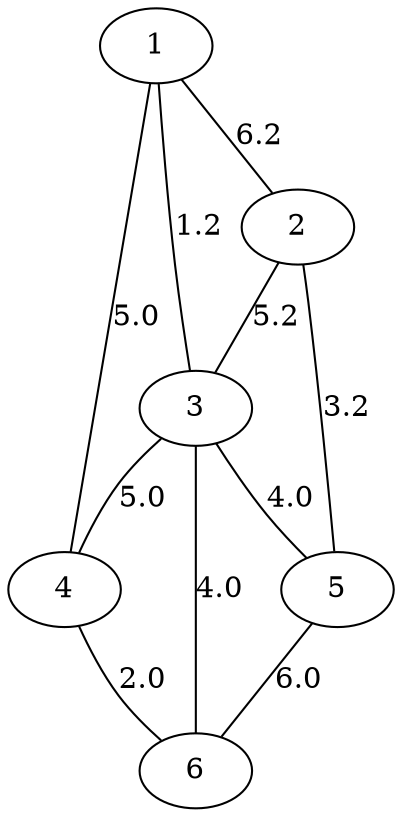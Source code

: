 digraph g {
	1->2 [label=6.2 arrowhead=none]
	1->3 [label=1.2 arrowhead=none]
	1->4 [label=5.0 arrowhead=none]
	2->3 [label=5.2 arrowhead=none]
	2->5 [label=3.2 arrowhead=none]
	3->4 [label=5.0 arrowhead=none]
	3->5 [label=4.0 arrowhead=none]
	3->6 [label=4.0 arrowhead=none]
	4->6 [label=2.0 arrowhead=none]
	5->6 [label=6.0 arrowhead=none]
}
